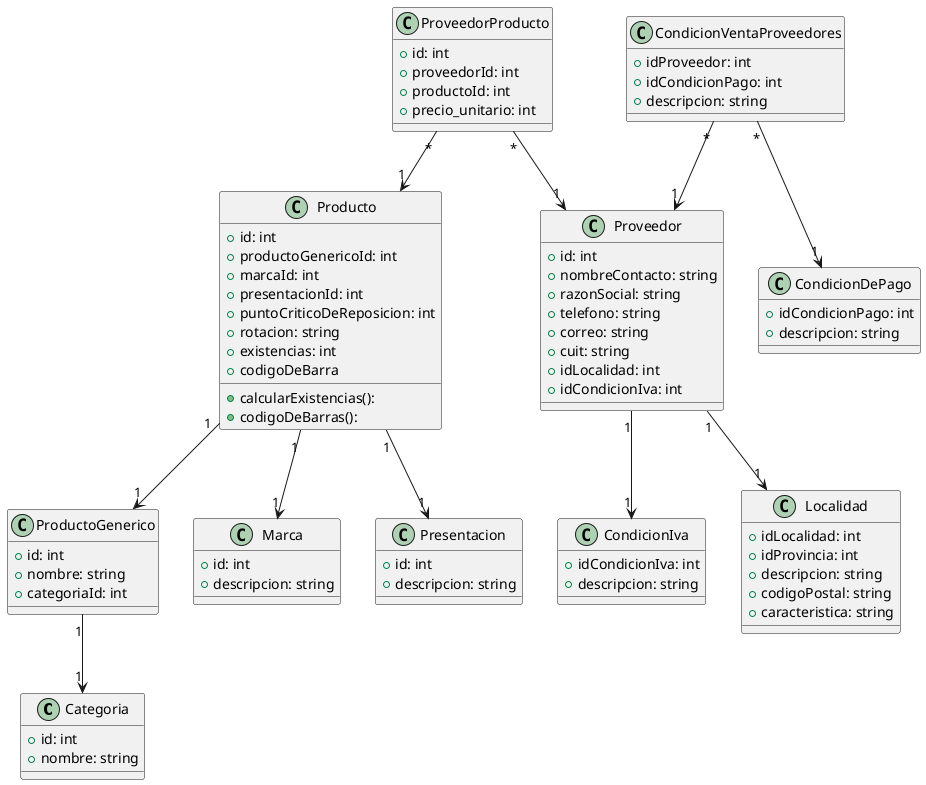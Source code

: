 @startuml

class Categoria {
  +id: int
  +nombre: string
}

class ProductoGenerico {
  +id: int
  +nombre: string
  +categoriaId: int
}

class Marca {
  +id: int
  +descripcion: string
}

class Presentacion {
  +id: int
  +descripcion: string
}

class Producto {
  +id: int
  +productoGenericoId: int
  +marcaId: int
  +presentacionId: int
  +puntoCriticoDeReposicion: int
  +rotacion: string
  +existencias: int
  +codigoDeBarra

  +calcularExistencias(): 
  +codigoDeBarras():
}

class Proveedor {
  +id: int
  +nombreContacto: string
  +razonSocial: string
  +telefono: string
  +correo: string
  +cuit: string
  +idLocalidad: int
  +idCondicionIva: int
}

class CondicionIva {
  +idCondicionIva: int
  +descripcion: string
}

class Localidad {
  +idLocalidad: int
  +idProvincia: int
  +descripcion: string
  +codigoPostal: string
  +caracteristica: string
}

class CondicionVentaProveedores {
  +idProveedor: int
  +idCondicionPago: int
  +descripcion: string
}

class CondicionDePago {
  +idCondicionPago: int
  +descripcion: string
}

class ProveedorProducto {
  +id: int
  +proveedorId: int
  +productoId: int
  +precio_unitario: int
}

ProductoGenerico "1" --> "1" Categoria
Producto "1" --> "1" ProductoGenerico
Producto "1" --> "1" Marca
Producto "1" --> "1" Presentacion

ProveedorProducto "*" --> "1" Proveedor
ProveedorProducto "*" --> "1" Producto

Proveedor "1" --> "1" CondicionIva
Proveedor "1" --> "1" Localidad

CondicionVentaProveedores "*" --> "1" Proveedor
CondicionVentaProveedores "*" --> "1" CondicionDePago
@enduml

